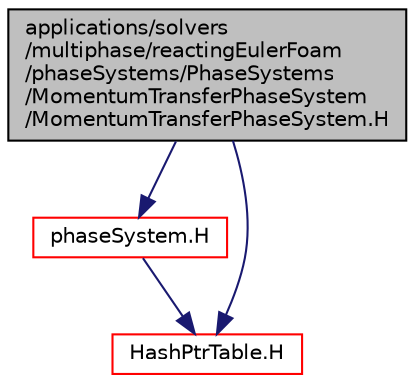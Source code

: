 digraph "applications/solvers/multiphase/reactingEulerFoam/phaseSystems/PhaseSystems/MomentumTransferPhaseSystem/MomentumTransferPhaseSystem.H"
{
  bgcolor="transparent";
  edge [fontname="Helvetica",fontsize="10",labelfontname="Helvetica",labelfontsize="10"];
  node [fontname="Helvetica",fontsize="10",shape=record];
  Node1 [label="applications/solvers\l/multiphase/reactingEulerFoam\l/phaseSystems/PhaseSystems\l/MomentumTransferPhaseSystem\l/MomentumTransferPhaseSystem.H",height=0.2,width=0.4,color="black", fillcolor="grey75", style="filled", fontcolor="black"];
  Node1 -> Node2 [color="midnightblue",fontsize="10",style="solid",fontname="Helvetica"];
  Node2 [label="phaseSystem.H",height=0.2,width=0.4,color="red",URL="$a03695.html"];
  Node2 -> Node3 [color="midnightblue",fontsize="10",style="solid",fontname="Helvetica"];
  Node3 [label="HashPtrTable.H",height=0.2,width=0.4,color="red",URL="$a07570.html"];
  Node1 -> Node3 [color="midnightblue",fontsize="10",style="solid",fontname="Helvetica"];
}

